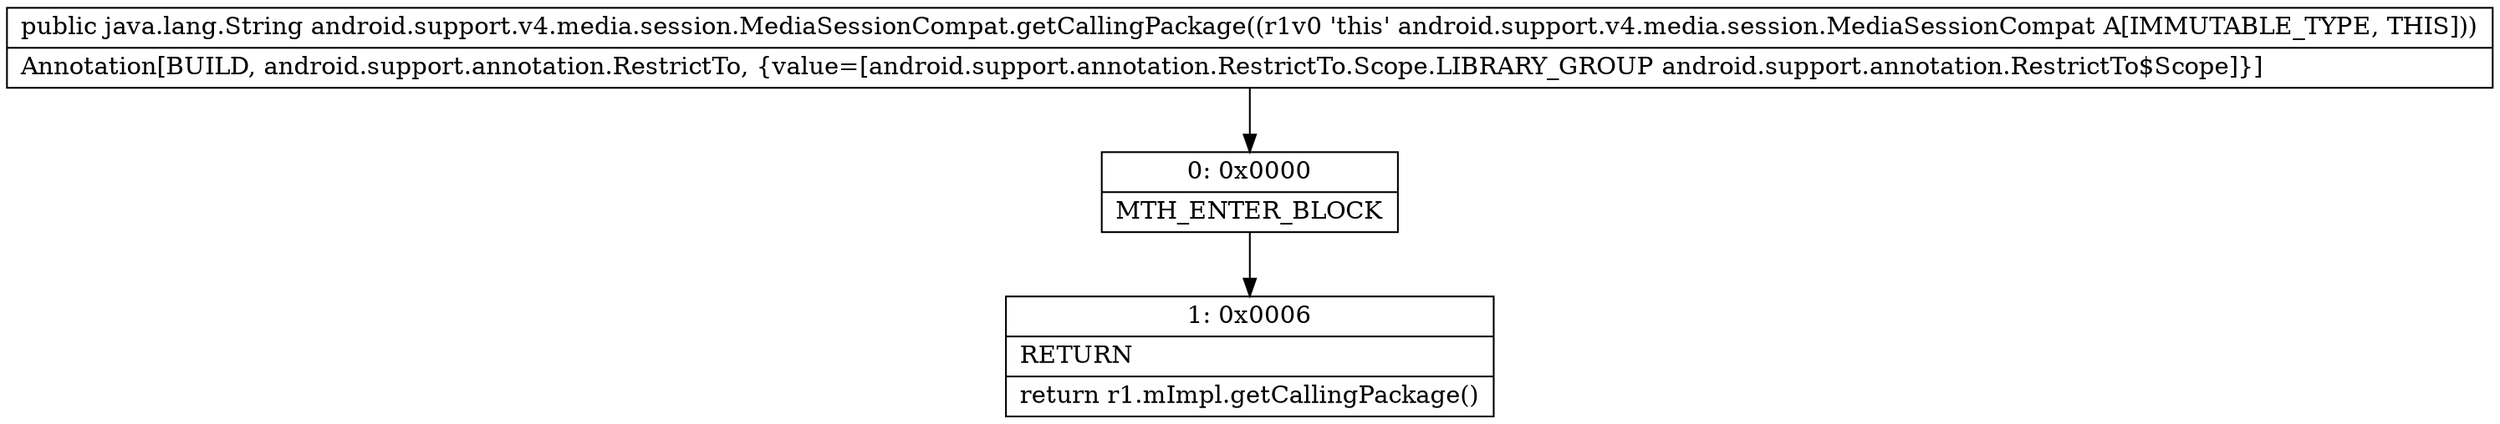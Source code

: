 digraph "CFG forandroid.support.v4.media.session.MediaSessionCompat.getCallingPackage()Ljava\/lang\/String;" {
Node_0 [shape=record,label="{0\:\ 0x0000|MTH_ENTER_BLOCK\l}"];
Node_1 [shape=record,label="{1\:\ 0x0006|RETURN\l|return r1.mImpl.getCallingPackage()\l}"];
MethodNode[shape=record,label="{public java.lang.String android.support.v4.media.session.MediaSessionCompat.getCallingPackage((r1v0 'this' android.support.v4.media.session.MediaSessionCompat A[IMMUTABLE_TYPE, THIS]))  | Annotation[BUILD, android.support.annotation.RestrictTo, \{value=[android.support.annotation.RestrictTo.Scope.LIBRARY_GROUP android.support.annotation.RestrictTo$Scope]\}]\l}"];
MethodNode -> Node_0;
Node_0 -> Node_1;
}

